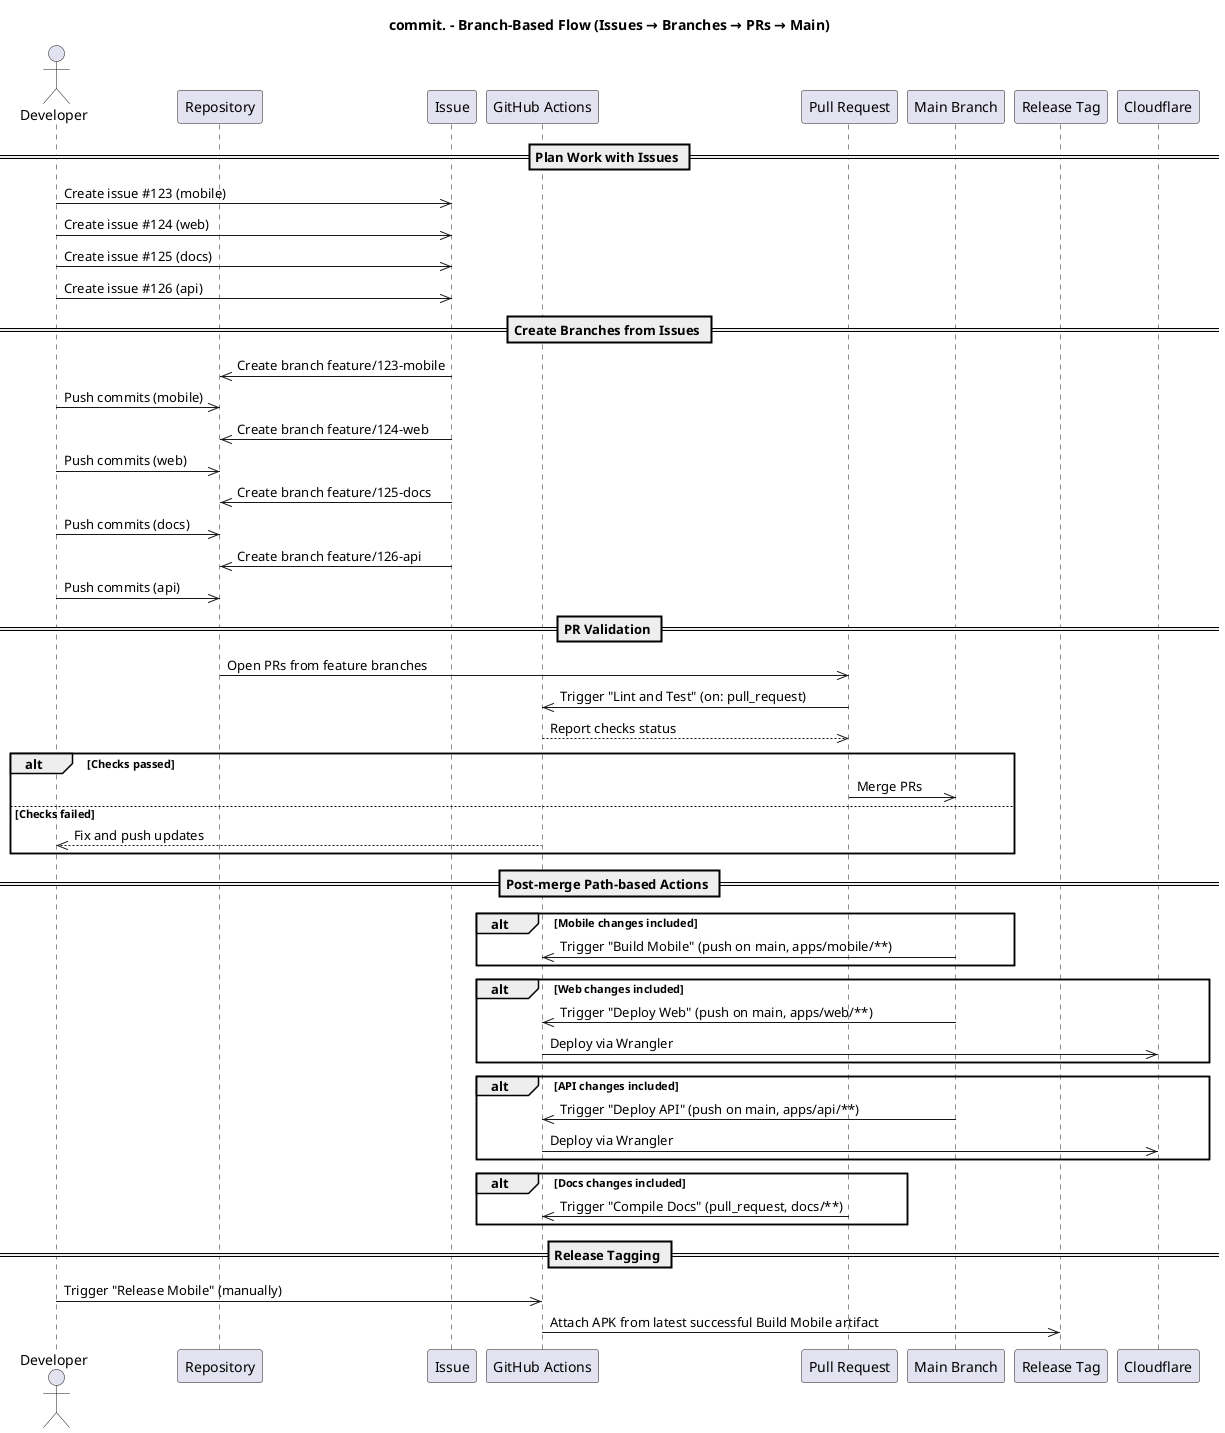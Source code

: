@startuml branch-flow
title commit. - Branch-Based Flow (Issues → Branches → PRs → Main)

actor Dev as "Developer"
participant Repo as "Repository"
participant Iss as "Issue"
participant GHA as "GitHub Actions"
participant PR as "Pull Request"
participant Main as "Main Branch"
participant Rel as "Release Tag"

== Plan Work with Issues ==
Dev ->> Iss: Create issue #123 (mobile)
Dev ->> Iss: Create issue #124 (web)
Dev ->> Iss: Create issue #125 (docs)
Dev ->> Iss: Create issue #126 (api)

== Create Branches from Issues ==
Iss ->> Repo: Create branch feature/123-mobile
Dev ->> Repo: Push commits (mobile)
Iss ->> Repo: Create branch feature/124-web
Dev ->> Repo: Push commits (web)
Iss ->> Repo: Create branch feature/125-docs
Dev ->> Repo: Push commits (docs)
Iss ->> Repo: Create branch feature/126-api
Dev ->> Repo: Push commits (api)

== PR Validation ==
Repo ->> PR: Open PRs from feature branches
PR ->> GHA: Trigger "Lint and Test" (on: pull_request)
GHA -->> PR: Report checks status

alt Checks passed
  PR ->> Main: Merge PRs
else Checks failed
  GHA -->> Dev: Fix and push updates
end

== Post-merge Path-based Actions ==
alt Mobile changes included
  Main ->> GHA: Trigger "Build Mobile" (push on main, apps/mobile/**)
end

alt Web changes included
  Main ->> GHA: Trigger "Deploy Web" (push on main, apps/web/**)
  GHA ->> "Cloudflare": Deploy via Wrangler
end

alt API changes included
  Main ->> GHA: Trigger "Deploy API" (push on main, apps/api/**)
  GHA ->> "Cloudflare": Deploy via Wrangler
end

alt Docs changes included
  PR ->> GHA: Trigger "Compile Docs" (pull_request, docs/**)
end

== Release Tagging ==
Dev ->> GHA: Trigger "Release Mobile" (manually)
GHA ->> Rel: Attach APK from latest successful Build Mobile artifact

@enduml


